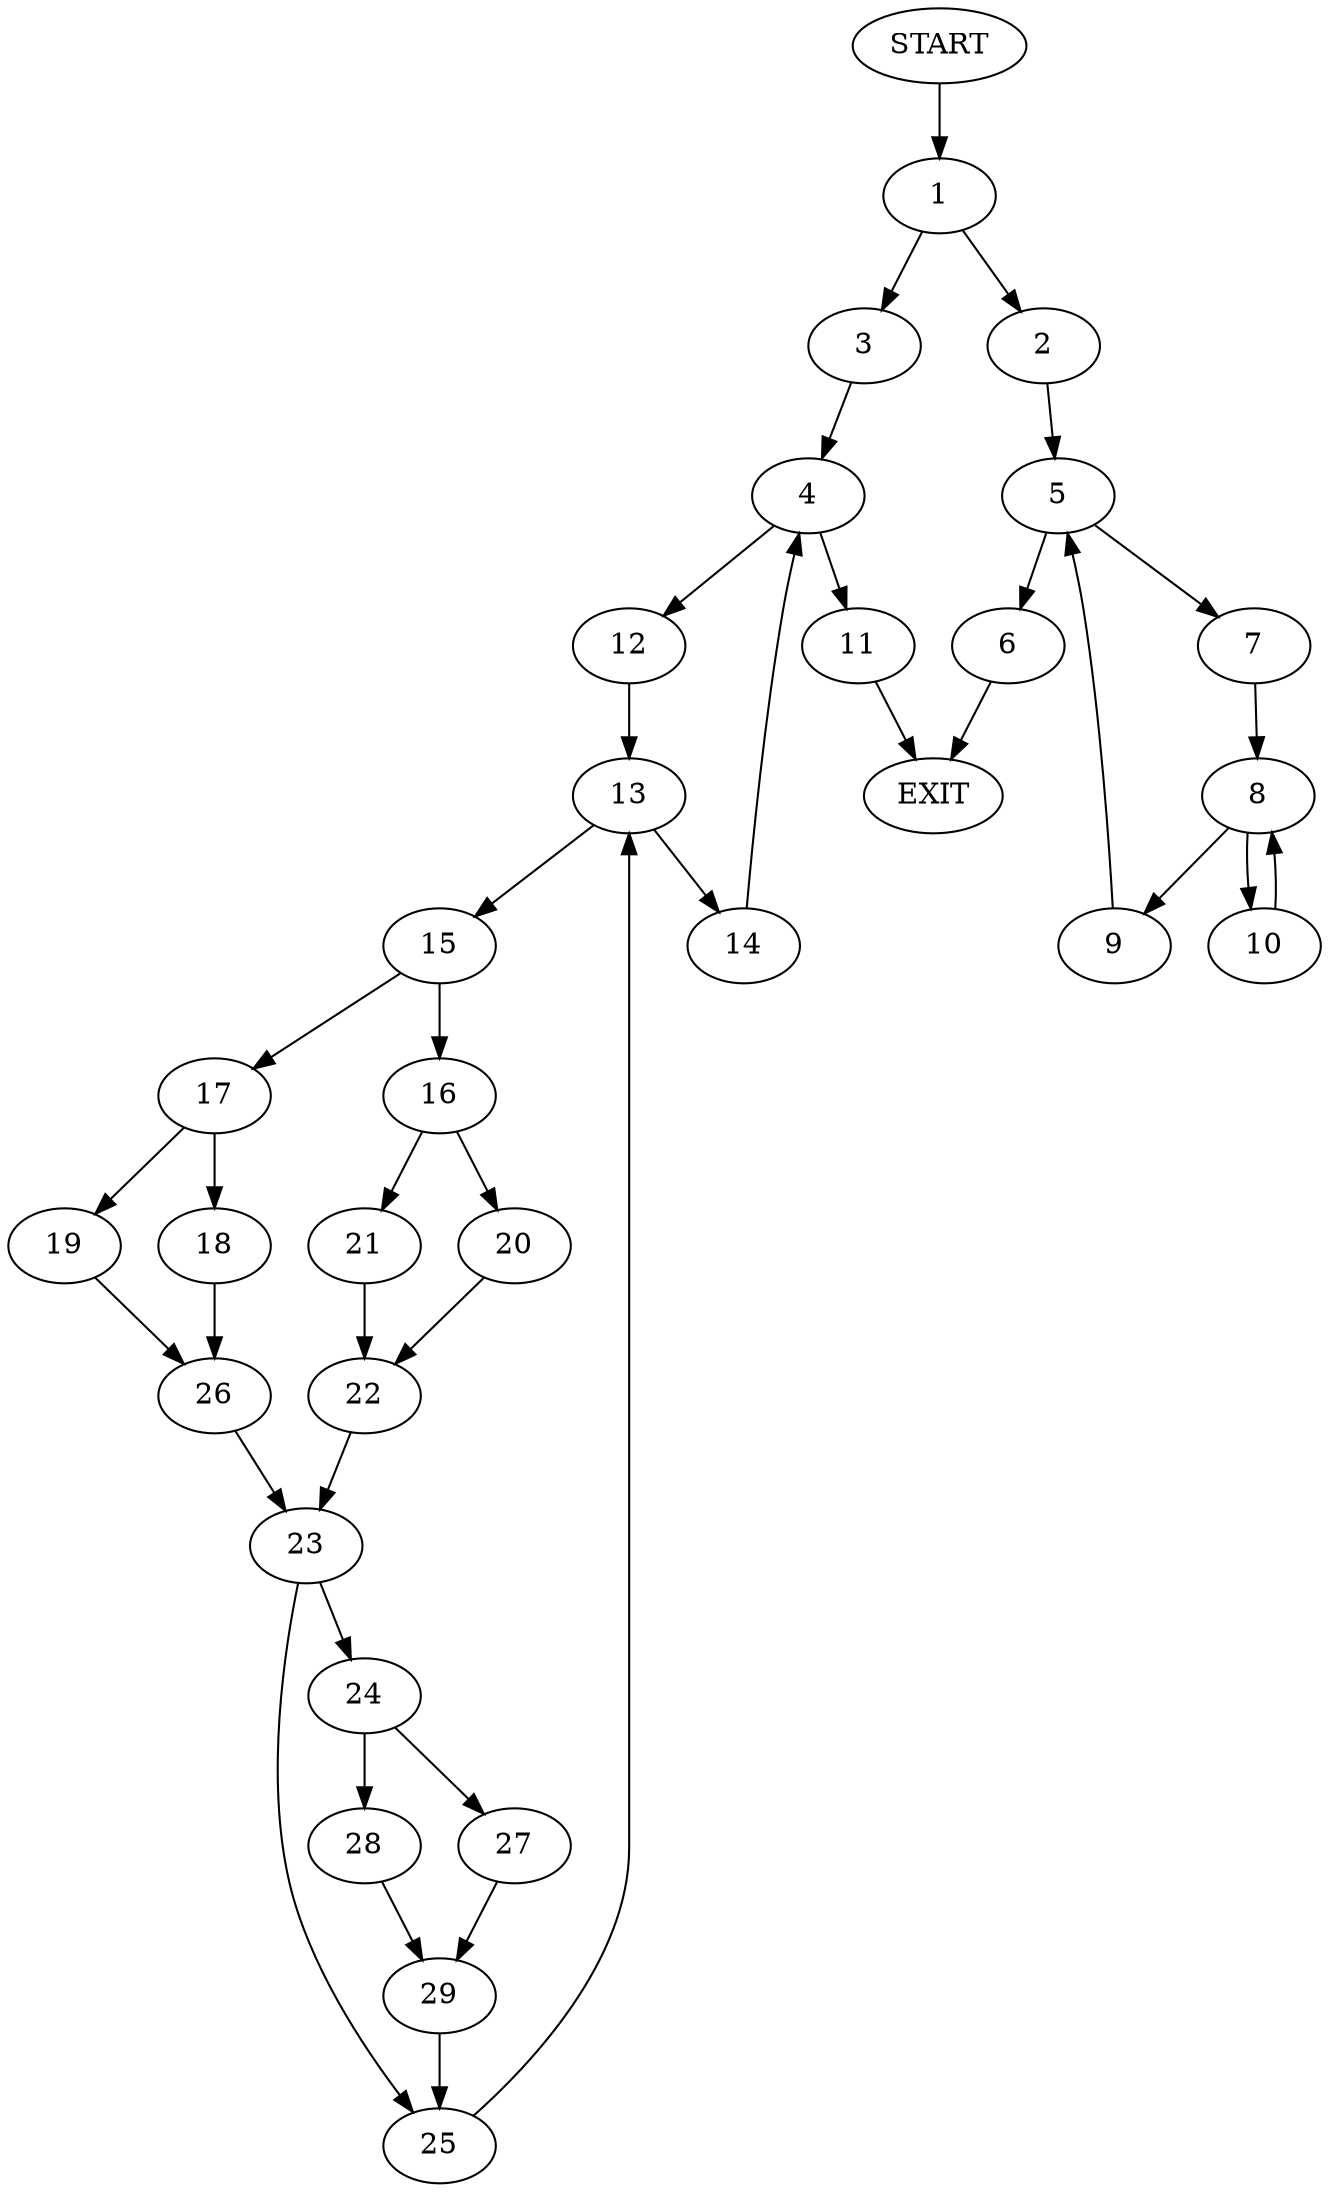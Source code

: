 digraph {
0 [label="START"]
30 [label="EXIT"]
0 -> 1
1 -> 2
1 -> 3
3 -> 4
2 -> 5
5 -> 6
5 -> 7
7 -> 8
6 -> 30
8 -> 9
8 -> 10
9 -> 5
10 -> 8
4 -> 11
4 -> 12
11 -> 30
12 -> 13
13 -> 14
13 -> 15
15 -> 16
15 -> 17
14 -> 4
17 -> 18
17 -> 19
16 -> 20
16 -> 21
21 -> 22
20 -> 22
22 -> 23
23 -> 24
23 -> 25
18 -> 26
19 -> 26
26 -> 23
24 -> 27
24 -> 28
25 -> 13
27 -> 29
28 -> 29
29 -> 25
}
